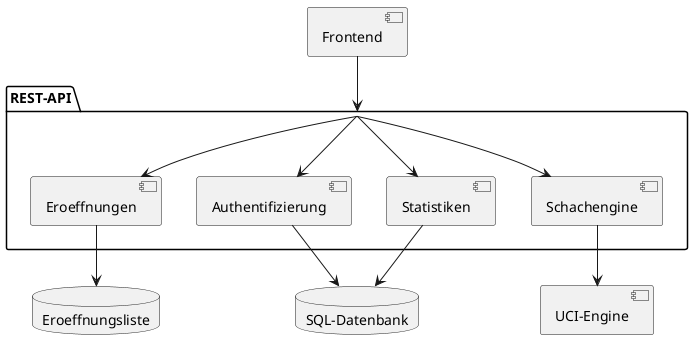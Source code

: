 @startuml
[Frontend]
package "REST-API" as API {
  [Eroeffnungen]
  [Authentifizierung]
  [Statistiken]
  [Schachengine]
}
[UCI-Engine] as uci
database Eroeffnungsliste as liste
database "SQL-Datenbank" as sql

Frontend --> API
API --> Schachengine
API --> Eroeffnungen
API --> Authentifizierung
API --> Statistiken

Schachengine --> uci
Eroeffnungen --> liste
Authentifizierung --> sql
Statistiken --> sql

@enduml
